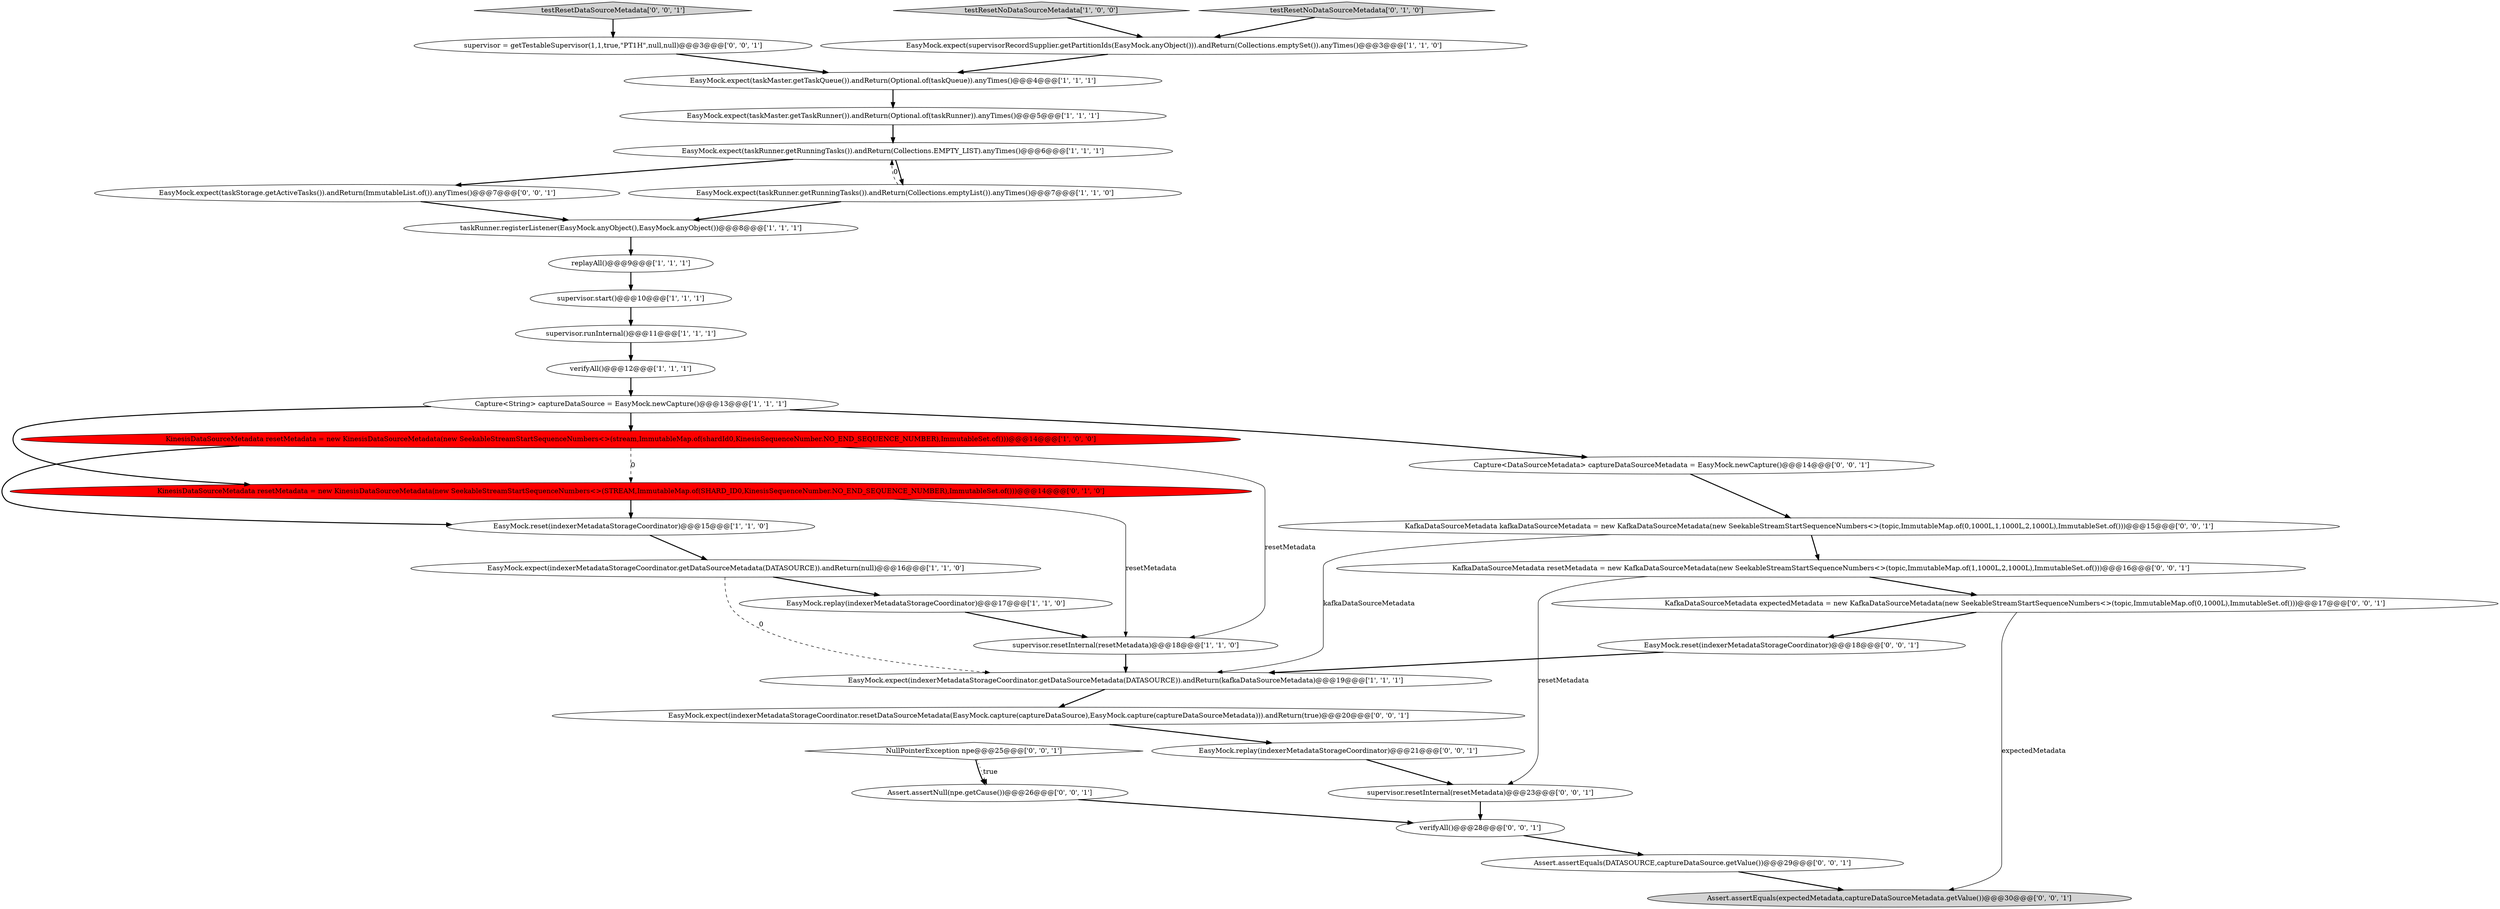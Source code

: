 digraph {
11 [style = filled, label = "taskRunner.registerListener(EasyMock.anyObject(),EasyMock.anyObject())@@@8@@@['1', '1', '1']", fillcolor = white, shape = ellipse image = "AAA0AAABBB1BBB"];
28 [style = filled, label = "verifyAll()@@@28@@@['0', '0', '1']", fillcolor = white, shape = ellipse image = "AAA0AAABBB3BBB"];
2 [style = filled, label = "supervisor.start()@@@10@@@['1', '1', '1']", fillcolor = white, shape = ellipse image = "AAA0AAABBB1BBB"];
14 [style = filled, label = "EasyMock.expect(taskRunner.getRunningTasks()).andReturn(Collections.EMPTY_LIST).anyTimes()@@@6@@@['1', '1', '1']", fillcolor = white, shape = ellipse image = "AAA0AAABBB1BBB"];
16 [style = filled, label = "EasyMock.expect(taskMaster.getTaskQueue()).andReturn(Optional.of(taskQueue)).anyTimes()@@@4@@@['1', '1', '1']", fillcolor = white, shape = ellipse image = "AAA0AAABBB1BBB"];
17 [style = filled, label = "supervisor.resetInternal(resetMetadata)@@@18@@@['1', '1', '0']", fillcolor = white, shape = ellipse image = "AAA0AAABBB1BBB"];
33 [style = filled, label = "Capture<DataSourceMetadata> captureDataSourceMetadata = EasyMock.newCapture()@@@14@@@['0', '0', '1']", fillcolor = white, shape = ellipse image = "AAA0AAABBB3BBB"];
21 [style = filled, label = "EasyMock.replay(indexerMetadataStorageCoordinator)@@@21@@@['0', '0', '1']", fillcolor = white, shape = ellipse image = "AAA0AAABBB3BBB"];
26 [style = filled, label = "EasyMock.expect(taskStorage.getActiveTasks()).andReturn(ImmutableList.of()).anyTimes()@@@7@@@['0', '0', '1']", fillcolor = white, shape = ellipse image = "AAA0AAABBB3BBB"];
19 [style = filled, label = "testResetNoDataSourceMetadata['0', '1', '0']", fillcolor = lightgray, shape = diamond image = "AAA0AAABBB2BBB"];
34 [style = filled, label = "Assert.assertNull(npe.getCause())@@@26@@@['0', '0', '1']", fillcolor = white, shape = ellipse image = "AAA0AAABBB3BBB"];
5 [style = filled, label = "verifyAll()@@@12@@@['1', '1', '1']", fillcolor = white, shape = ellipse image = "AAA0AAABBB1BBB"];
23 [style = filled, label = "Assert.assertEquals(expectedMetadata,captureDataSourceMetadata.getValue())@@@30@@@['0', '0', '1']", fillcolor = lightgray, shape = ellipse image = "AAA0AAABBB3BBB"];
25 [style = filled, label = "supervisor = getTestableSupervisor(1,1,true,\"PT1H\",null,null)@@@3@@@['0', '0', '1']", fillcolor = white, shape = ellipse image = "AAA0AAABBB3BBB"];
1 [style = filled, label = "KinesisDataSourceMetadata resetMetadata = new KinesisDataSourceMetadata(new SeekableStreamStartSequenceNumbers<>(stream,ImmutableMap.of(shardId0,KinesisSequenceNumber.NO_END_SEQUENCE_NUMBER),ImmutableSet.of()))@@@14@@@['1', '0', '0']", fillcolor = red, shape = ellipse image = "AAA1AAABBB1BBB"];
20 [style = filled, label = "NullPointerException npe@@@25@@@['0', '0', '1']", fillcolor = white, shape = diamond image = "AAA0AAABBB3BBB"];
9 [style = filled, label = "EasyMock.expect(indexerMetadataStorageCoordinator.getDataSourceMetadata(DATASOURCE)).andReturn(kafkaDataSourceMetadata)@@@19@@@['1', '1', '1']", fillcolor = white, shape = ellipse image = "AAA0AAABBB1BBB"];
32 [style = filled, label = "KafkaDataSourceMetadata resetMetadata = new KafkaDataSourceMetadata(new SeekableStreamStartSequenceNumbers<>(topic,ImmutableMap.of(1,1000L,2,1000L),ImmutableSet.of()))@@@16@@@['0', '0', '1']", fillcolor = white, shape = ellipse image = "AAA0AAABBB3BBB"];
4 [style = filled, label = "testResetNoDataSourceMetadata['1', '0', '0']", fillcolor = lightgray, shape = diamond image = "AAA0AAABBB1BBB"];
35 [style = filled, label = "EasyMock.expect(indexerMetadataStorageCoordinator.resetDataSourceMetadata(EasyMock.capture(captureDataSource),EasyMock.capture(captureDataSourceMetadata))).andReturn(true)@@@20@@@['0', '0', '1']", fillcolor = white, shape = ellipse image = "AAA0AAABBB3BBB"];
6 [style = filled, label = "Capture<String> captureDataSource = EasyMock.newCapture()@@@13@@@['1', '1', '1']", fillcolor = white, shape = ellipse image = "AAA0AAABBB1BBB"];
3 [style = filled, label = "EasyMock.replay(indexerMetadataStorageCoordinator)@@@17@@@['1', '1', '0']", fillcolor = white, shape = ellipse image = "AAA0AAABBB1BBB"];
15 [style = filled, label = "EasyMock.expect(supervisorRecordSupplier.getPartitionIds(EasyMock.anyObject())).andReturn(Collections.emptySet()).anyTimes()@@@3@@@['1', '1', '0']", fillcolor = white, shape = ellipse image = "AAA0AAABBB1BBB"];
29 [style = filled, label = "KafkaDataSourceMetadata kafkaDataSourceMetadata = new KafkaDataSourceMetadata(new SeekableStreamStartSequenceNumbers<>(topic,ImmutableMap.of(0,1000L,1,1000L,2,1000L),ImmutableSet.of()))@@@15@@@['0', '0', '1']", fillcolor = white, shape = ellipse image = "AAA0AAABBB3BBB"];
12 [style = filled, label = "EasyMock.reset(indexerMetadataStorageCoordinator)@@@15@@@['1', '1', '0']", fillcolor = white, shape = ellipse image = "AAA0AAABBB1BBB"];
8 [style = filled, label = "replayAll()@@@9@@@['1', '1', '1']", fillcolor = white, shape = ellipse image = "AAA0AAABBB1BBB"];
27 [style = filled, label = "KafkaDataSourceMetadata expectedMetadata = new KafkaDataSourceMetadata(new SeekableStreamStartSequenceNumbers<>(topic,ImmutableMap.of(0,1000L),ImmutableSet.of()))@@@17@@@['0', '0', '1']", fillcolor = white, shape = ellipse image = "AAA0AAABBB3BBB"];
0 [style = filled, label = "EasyMock.expect(taskRunner.getRunningTasks()).andReturn(Collections.emptyList()).anyTimes()@@@7@@@['1', '1', '0']", fillcolor = white, shape = ellipse image = "AAA0AAABBB1BBB"];
24 [style = filled, label = "supervisor.resetInternal(resetMetadata)@@@23@@@['0', '0', '1']", fillcolor = white, shape = ellipse image = "AAA0AAABBB3BBB"];
31 [style = filled, label = "Assert.assertEquals(DATASOURCE,captureDataSource.getValue())@@@29@@@['0', '0', '1']", fillcolor = white, shape = ellipse image = "AAA0AAABBB3BBB"];
22 [style = filled, label = "testResetDataSourceMetadata['0', '0', '1']", fillcolor = lightgray, shape = diamond image = "AAA0AAABBB3BBB"];
30 [style = filled, label = "EasyMock.reset(indexerMetadataStorageCoordinator)@@@18@@@['0', '0', '1']", fillcolor = white, shape = ellipse image = "AAA0AAABBB3BBB"];
10 [style = filled, label = "supervisor.runInternal()@@@11@@@['1', '1', '1']", fillcolor = white, shape = ellipse image = "AAA0AAABBB1BBB"];
13 [style = filled, label = "EasyMock.expect(indexerMetadataStorageCoordinator.getDataSourceMetadata(DATASOURCE)).andReturn(null)@@@16@@@['1', '1', '0']", fillcolor = white, shape = ellipse image = "AAA0AAABBB1BBB"];
7 [style = filled, label = "EasyMock.expect(taskMaster.getTaskRunner()).andReturn(Optional.of(taskRunner)).anyTimes()@@@5@@@['1', '1', '1']", fillcolor = white, shape = ellipse image = "AAA0AAABBB1BBB"];
18 [style = filled, label = "KinesisDataSourceMetadata resetMetadata = new KinesisDataSourceMetadata(new SeekableStreamStartSequenceNumbers<>(STREAM,ImmutableMap.of(SHARD_ID0,KinesisSequenceNumber.NO_END_SEQUENCE_NUMBER),ImmutableSet.of()))@@@14@@@['0', '1', '0']", fillcolor = red, shape = ellipse image = "AAA1AAABBB2BBB"];
24->28 [style = bold, label=""];
22->25 [style = bold, label=""];
31->23 [style = bold, label=""];
27->23 [style = solid, label="expectedMetadata"];
6->18 [style = bold, label=""];
20->34 [style = bold, label=""];
17->9 [style = bold, label=""];
27->30 [style = bold, label=""];
28->31 [style = bold, label=""];
4->15 [style = bold, label=""];
16->7 [style = bold, label=""];
18->12 [style = bold, label=""];
29->9 [style = solid, label="kafkaDataSourceMetadata"];
0->11 [style = bold, label=""];
32->27 [style = bold, label=""];
30->9 [style = bold, label=""];
21->24 [style = bold, label=""];
1->18 [style = dashed, label="0"];
13->9 [style = dashed, label="0"];
15->16 [style = bold, label=""];
2->10 [style = bold, label=""];
25->16 [style = bold, label=""];
1->17 [style = solid, label="resetMetadata"];
9->35 [style = bold, label=""];
26->11 [style = bold, label=""];
35->21 [style = bold, label=""];
7->14 [style = bold, label=""];
33->29 [style = bold, label=""];
18->17 [style = solid, label="resetMetadata"];
14->26 [style = bold, label=""];
34->28 [style = bold, label=""];
6->1 [style = bold, label=""];
12->13 [style = bold, label=""];
0->14 [style = dashed, label="0"];
32->24 [style = solid, label="resetMetadata"];
10->5 [style = bold, label=""];
5->6 [style = bold, label=""];
14->0 [style = bold, label=""];
8->2 [style = bold, label=""];
13->3 [style = bold, label=""];
6->33 [style = bold, label=""];
29->32 [style = bold, label=""];
1->12 [style = bold, label=""];
11->8 [style = bold, label=""];
3->17 [style = bold, label=""];
19->15 [style = bold, label=""];
20->34 [style = dotted, label="true"];
}
